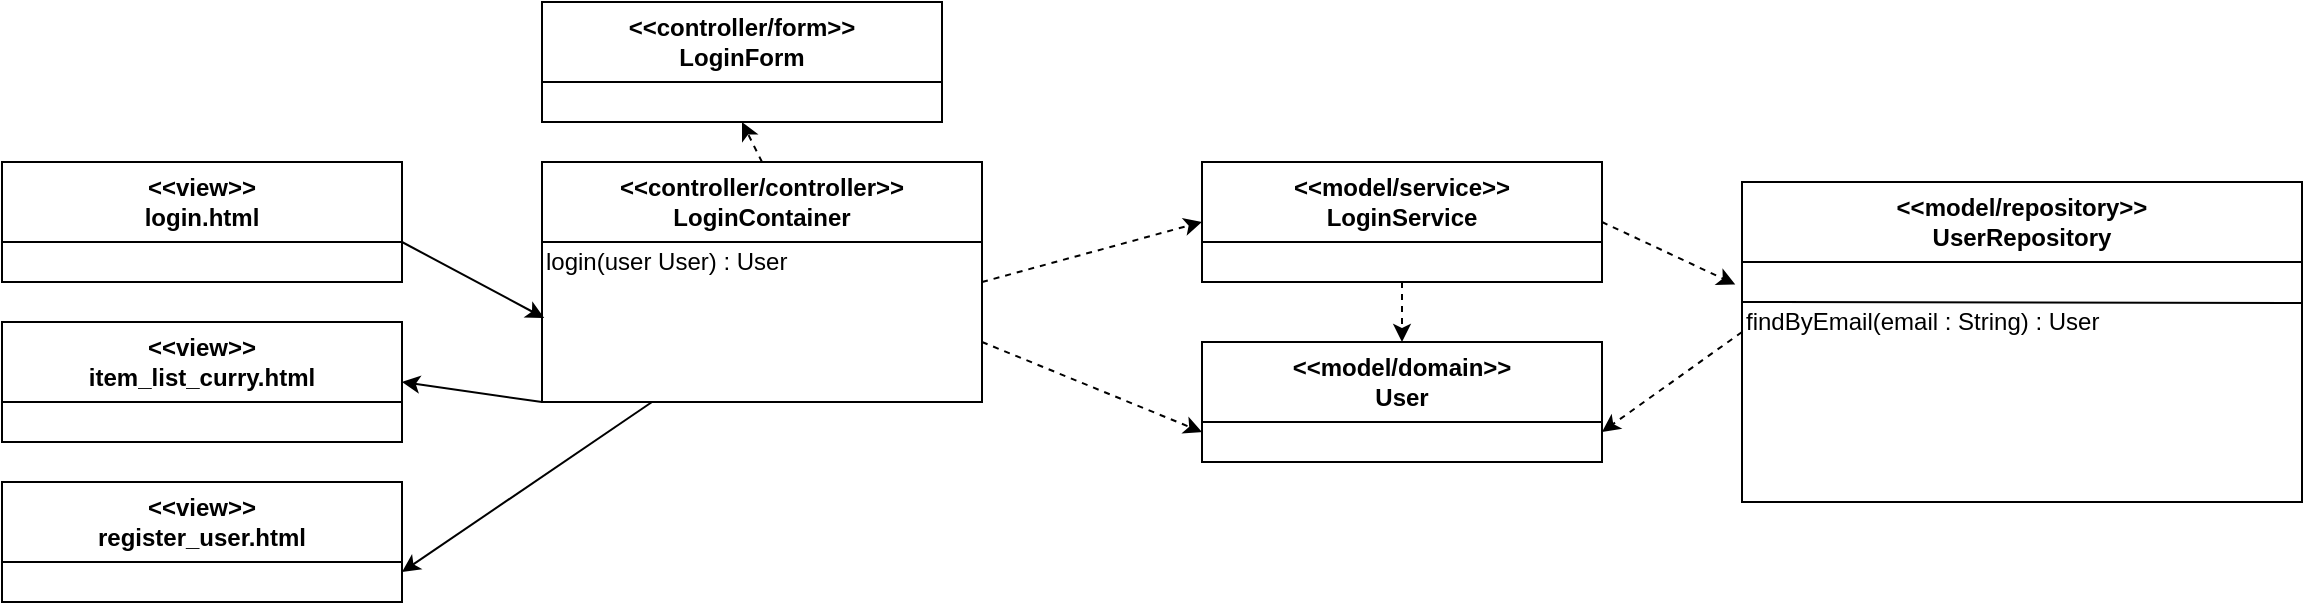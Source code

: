<mxfile>
    <diagram id="Bb7Tf-q2ymXEfP7RqflR" name="ページ1">
        <mxGraphModel dx="1360" dy="381" grid="1" gridSize="10" guides="1" tooltips="1" connect="1" arrows="1" fold="1" page="1" pageScale="1" pageWidth="827" pageHeight="1169" math="0" shadow="0">
            <root>
                <mxCell id="0"/>
                <mxCell id="1" parent="0"/>
                <mxCell id="23" style="edgeStyle=none;html=1;exitX=0;exitY=1;exitDx=0;exitDy=0;entryX=1;entryY=0.5;entryDx=0;entryDy=0;" parent="1" source="2" target="19" edge="1">
                    <mxGeometry relative="1" as="geometry"/>
                </mxCell>
                <mxCell id="24" style="edgeStyle=none;html=1;exitX=0.25;exitY=1;exitDx=0;exitDy=0;entryX=1;entryY=0.75;entryDx=0;entryDy=0;" parent="1" source="2" target="20" edge="1">
                    <mxGeometry relative="1" as="geometry"/>
                </mxCell>
                <mxCell id="25" style="edgeStyle=none;html=1;exitX=0.5;exitY=0;exitDx=0;exitDy=0;entryX=0.5;entryY=1;entryDx=0;entryDy=0;dashed=1;" parent="1" source="2" target="8" edge="1">
                    <mxGeometry relative="1" as="geometry"/>
                </mxCell>
                <mxCell id="26" style="edgeStyle=none;html=1;exitX=1;exitY=0.5;exitDx=0;exitDy=0;entryX=0;entryY=0.5;entryDx=0;entryDy=0;dashed=1;" parent="1" source="2" target="7" edge="1">
                    <mxGeometry relative="1" as="geometry"/>
                </mxCell>
                <mxCell id="27" style="edgeStyle=none;html=1;exitX=1;exitY=0.75;exitDx=0;exitDy=0;entryX=0;entryY=0.75;entryDx=0;entryDy=0;dashed=1;" parent="1" source="2" target="15" edge="1">
                    <mxGeometry relative="1" as="geometry"/>
                </mxCell>
                <mxCell id="2" value="&amp;lt;&amp;lt;controller/controller&amp;gt;&amp;gt;&lt;br&gt;LoginContainer" style="swimlane;whiteSpace=wrap;html=1;startSize=40;" parent="1" vertex="1">
                    <mxGeometry x="60" y="170" width="220" height="120" as="geometry"/>
                </mxCell>
                <mxCell id="33" value="login(user User) : User" style="text;strokeColor=none;align=left;fillColor=none;html=1;verticalAlign=middle;whiteSpace=wrap;rounded=0;horizontal=1;" vertex="1" parent="2">
                    <mxGeometry y="40" width="280" height="20" as="geometry"/>
                </mxCell>
                <mxCell id="28" style="edgeStyle=none;html=1;exitX=0.5;exitY=1;exitDx=0;exitDy=0;entryX=0.5;entryY=0;entryDx=0;entryDy=0;dashed=1;" parent="1" source="7" target="15" edge="1">
                    <mxGeometry relative="1" as="geometry"/>
                </mxCell>
                <mxCell id="29" style="edgeStyle=none;html=1;exitX=1;exitY=0.5;exitDx=0;exitDy=0;entryX=-0.012;entryY=0.32;entryDx=0;entryDy=0;entryPerimeter=0;dashed=1;" parent="1" source="7" target="9" edge="1">
                    <mxGeometry relative="1" as="geometry"/>
                </mxCell>
                <mxCell id="7" value="&amp;lt;&amp;lt;model/service&amp;gt;&amp;gt;&lt;br&gt;LoginService" style="swimlane;whiteSpace=wrap;html=1;startSize=40;" parent="1" vertex="1">
                    <mxGeometry x="390" y="170" width="200" height="60" as="geometry"/>
                </mxCell>
                <mxCell id="8" value="&amp;lt;&amp;lt;controller/form&amp;gt;&amp;gt;&lt;br&gt;LoginForm" style="swimlane;whiteSpace=wrap;html=1;startSize=40;" parent="1" vertex="1">
                    <mxGeometry x="60" y="90" width="200" height="60" as="geometry"/>
                </mxCell>
                <mxCell id="9" value="&amp;lt;&amp;lt;model/repository&amp;gt;&amp;gt;&lt;br&gt;UserRepository" style="swimlane;whiteSpace=wrap;html=1;startSize=40;" parent="1" vertex="1">
                    <mxGeometry x="660" y="180" width="280" height="160" as="geometry"/>
                </mxCell>
                <mxCell id="11" value="" style="endArrow=none;html=1;" parent="9" edge="1">
                    <mxGeometry width="50" height="50" relative="1" as="geometry">
                        <mxPoint y="60" as="sourcePoint"/>
                        <mxPoint x="280" y="60.5" as="targetPoint"/>
                    </mxGeometry>
                </mxCell>
                <mxCell id="12" value="findByEmail(email : String) : User" style="text;strokeColor=none;align=left;fillColor=none;html=1;verticalAlign=middle;whiteSpace=wrap;rounded=0;horizontal=1;" parent="9" vertex="1">
                    <mxGeometry y="60" width="280" height="20" as="geometry"/>
                </mxCell>
                <mxCell id="15" value="&amp;lt;&amp;lt;model/domain&amp;gt;&amp;gt;&lt;br&gt;User" style="swimlane;whiteSpace=wrap;html=1;startSize=40;" parent="1" vertex="1">
                    <mxGeometry x="390" y="260" width="200" height="60" as="geometry"/>
                </mxCell>
                <mxCell id="18" value="&amp;lt;&amp;lt;view&amp;gt;&amp;gt;&lt;br&gt;login.html" style="swimlane;whiteSpace=wrap;html=1;startSize=40;" parent="1" vertex="1">
                    <mxGeometry x="-210" y="170" width="200" height="60" as="geometry"/>
                </mxCell>
                <mxCell id="19" value="&amp;lt;&amp;lt;view&amp;gt;&amp;gt;&lt;br&gt;item_list_curry.html" style="swimlane;whiteSpace=wrap;html=1;startSize=40;" parent="1" vertex="1">
                    <mxGeometry x="-210" y="250" width="200" height="60" as="geometry"/>
                </mxCell>
                <mxCell id="20" value="&amp;lt;&amp;lt;view&amp;gt;&amp;gt;&lt;br&gt;register_user.html" style="swimlane;whiteSpace=wrap;html=1;startSize=40;" parent="1" vertex="1">
                    <mxGeometry x="-210" y="330" width="200" height="60" as="geometry"/>
                </mxCell>
                <mxCell id="21" value="" style="endArrow=classic;html=1;entryX=0.005;entryY=0.65;entryDx=0;entryDy=0;entryPerimeter=0;" parent="1" target="2" edge="1">
                    <mxGeometry width="50" height="50" relative="1" as="geometry">
                        <mxPoint x="-10" y="210" as="sourcePoint"/>
                        <mxPoint x="40" y="160" as="targetPoint"/>
                    </mxGeometry>
                </mxCell>
                <mxCell id="30" style="edgeStyle=none;html=1;exitX=0;exitY=0.75;exitDx=0;exitDy=0;dashed=1;entryX=1;entryY=0.75;entryDx=0;entryDy=0;" parent="1" source="12" target="15" edge="1">
                    <mxGeometry relative="1" as="geometry">
                        <mxPoint x="580" y="300" as="targetPoint"/>
                    </mxGeometry>
                </mxCell>
            </root>
        </mxGraphModel>
    </diagram>
</mxfile>